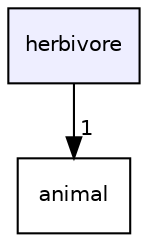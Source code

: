 digraph "herbivore" {
  compound=true
  node [ fontsize="10", fontname="Helvetica"];
  edge [ labelfontsize="10", labelfontname="Helvetica"];
  dir_d4ca59e490dfb2dbec08597c24ba1a3e [shape=box, label="herbivore", style="filled", fillcolor="#eeeeff", pencolor="black", URL="dir_d4ca59e490dfb2dbec08597c24ba1a3e.html"];
  dir_2d1529303373b6479b40ba3f97bfa6d2 [shape=box label="animal" URL="dir_2d1529303373b6479b40ba3f97bfa6d2.html"];
  dir_d4ca59e490dfb2dbec08597c24ba1a3e->dir_2d1529303373b6479b40ba3f97bfa6d2 [headlabel="1", labeldistance=1.5 headhref="dir_000022_000002.html"];
}
